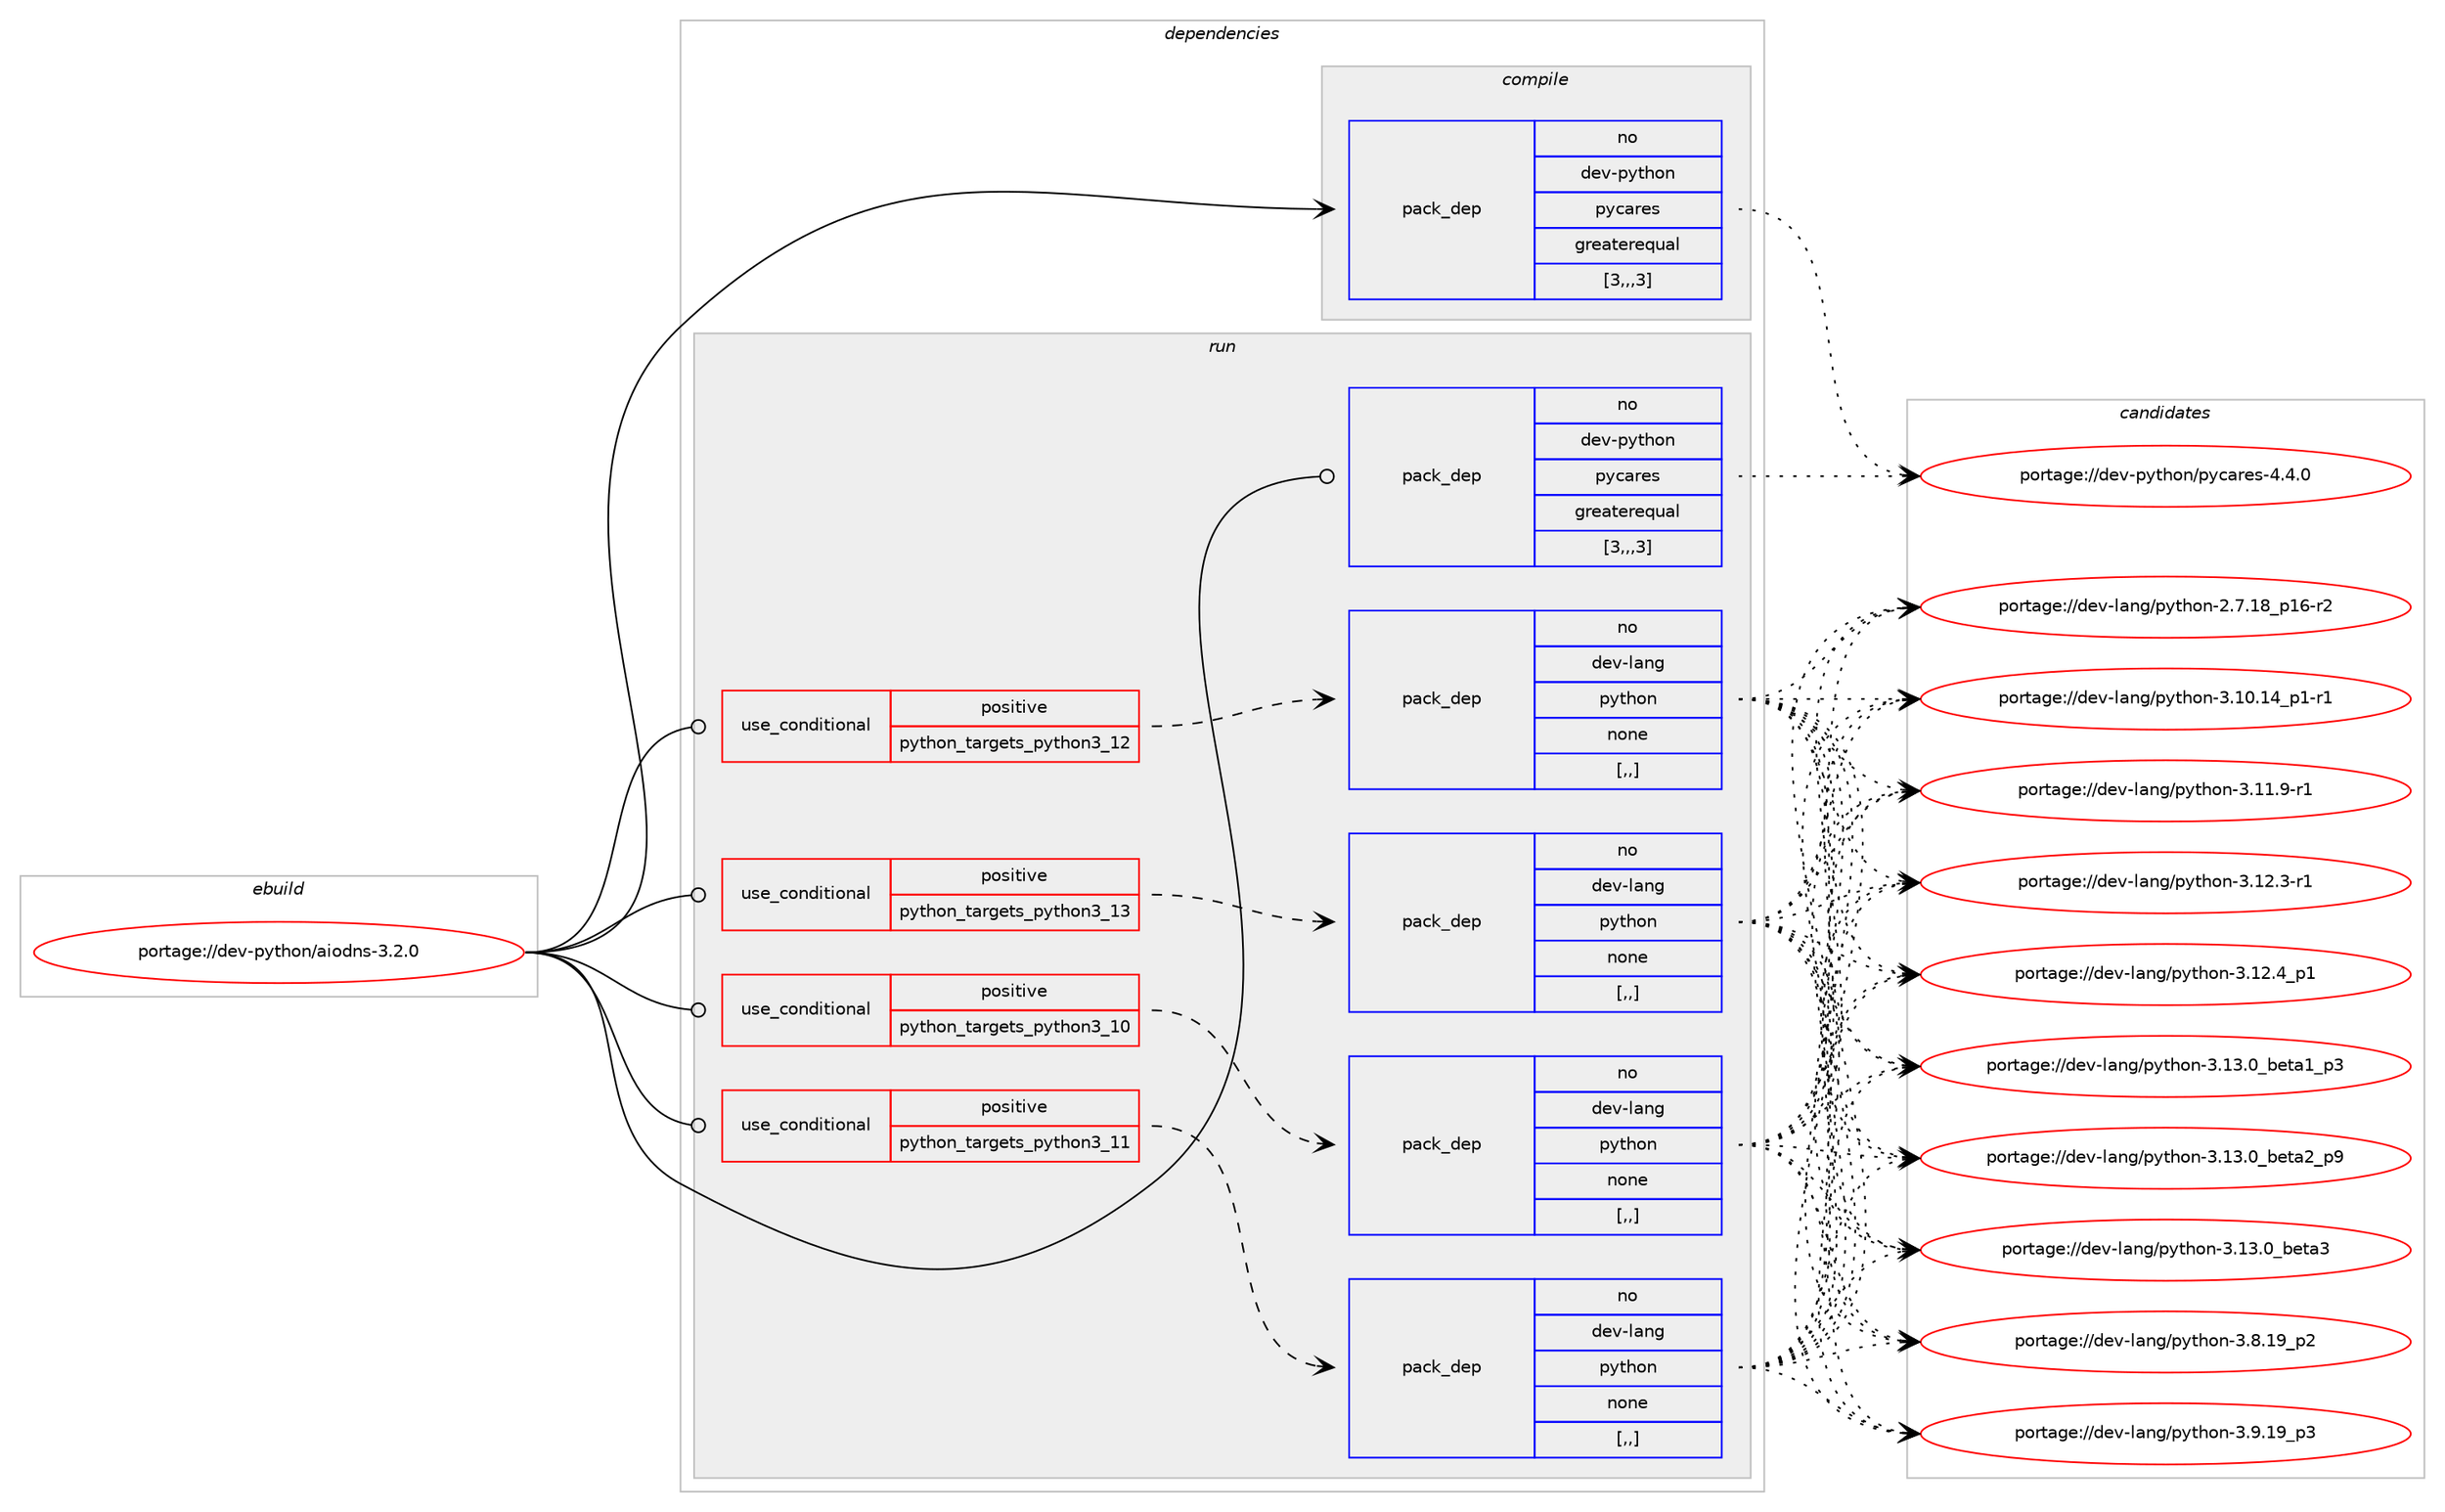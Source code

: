 digraph prolog {

# *************
# Graph options
# *************

newrank=true;
concentrate=true;
compound=true;
graph [rankdir=LR,fontname=Helvetica,fontsize=10,ranksep=1.5];#, ranksep=2.5, nodesep=0.2];
edge  [arrowhead=vee];
node  [fontname=Helvetica,fontsize=10];

# **********
# The ebuild
# **********

subgraph cluster_leftcol {
color=gray;
rank=same;
label=<<i>ebuild</i>>;
id [label="portage://dev-python/aiodns-3.2.0", color=red, width=4, href="../dev-python/aiodns-3.2.0.svg"];
}

# ****************
# The dependencies
# ****************

subgraph cluster_midcol {
color=gray;
label=<<i>dependencies</i>>;
subgraph cluster_compile {
fillcolor="#eeeeee";
style=filled;
label=<<i>compile</i>>;
subgraph pack107162 {
dependency138244 [label=<<TABLE BORDER="0" CELLBORDER="1" CELLSPACING="0" CELLPADDING="4" WIDTH="220"><TR><TD ROWSPAN="6" CELLPADDING="30">pack_dep</TD></TR><TR><TD WIDTH="110">no</TD></TR><TR><TD>dev-python</TD></TR><TR><TD>pycares</TD></TR><TR><TD>greaterequal</TD></TR><TR><TD>[3,,,3]</TD></TR></TABLE>>, shape=none, color=blue];
}
id:e -> dependency138244:w [weight=20,style="solid",arrowhead="vee"];
}
subgraph cluster_compileandrun {
fillcolor="#eeeeee";
style=filled;
label=<<i>compile and run</i>>;
}
subgraph cluster_run {
fillcolor="#eeeeee";
style=filled;
label=<<i>run</i>>;
subgraph cond29873 {
dependency138245 [label=<<TABLE BORDER="0" CELLBORDER="1" CELLSPACING="0" CELLPADDING="4"><TR><TD ROWSPAN="3" CELLPADDING="10">use_conditional</TD></TR><TR><TD>positive</TD></TR><TR><TD>python_targets_python3_10</TD></TR></TABLE>>, shape=none, color=red];
subgraph pack107163 {
dependency138246 [label=<<TABLE BORDER="0" CELLBORDER="1" CELLSPACING="0" CELLPADDING="4" WIDTH="220"><TR><TD ROWSPAN="6" CELLPADDING="30">pack_dep</TD></TR><TR><TD WIDTH="110">no</TD></TR><TR><TD>dev-lang</TD></TR><TR><TD>python</TD></TR><TR><TD>none</TD></TR><TR><TD>[,,]</TD></TR></TABLE>>, shape=none, color=blue];
}
dependency138245:e -> dependency138246:w [weight=20,style="dashed",arrowhead="vee"];
}
id:e -> dependency138245:w [weight=20,style="solid",arrowhead="odot"];
subgraph cond29874 {
dependency138247 [label=<<TABLE BORDER="0" CELLBORDER="1" CELLSPACING="0" CELLPADDING="4"><TR><TD ROWSPAN="3" CELLPADDING="10">use_conditional</TD></TR><TR><TD>positive</TD></TR><TR><TD>python_targets_python3_11</TD></TR></TABLE>>, shape=none, color=red];
subgraph pack107164 {
dependency138248 [label=<<TABLE BORDER="0" CELLBORDER="1" CELLSPACING="0" CELLPADDING="4" WIDTH="220"><TR><TD ROWSPAN="6" CELLPADDING="30">pack_dep</TD></TR><TR><TD WIDTH="110">no</TD></TR><TR><TD>dev-lang</TD></TR><TR><TD>python</TD></TR><TR><TD>none</TD></TR><TR><TD>[,,]</TD></TR></TABLE>>, shape=none, color=blue];
}
dependency138247:e -> dependency138248:w [weight=20,style="dashed",arrowhead="vee"];
}
id:e -> dependency138247:w [weight=20,style="solid",arrowhead="odot"];
subgraph cond29875 {
dependency138249 [label=<<TABLE BORDER="0" CELLBORDER="1" CELLSPACING="0" CELLPADDING="4"><TR><TD ROWSPAN="3" CELLPADDING="10">use_conditional</TD></TR><TR><TD>positive</TD></TR><TR><TD>python_targets_python3_12</TD></TR></TABLE>>, shape=none, color=red];
subgraph pack107165 {
dependency138250 [label=<<TABLE BORDER="0" CELLBORDER="1" CELLSPACING="0" CELLPADDING="4" WIDTH="220"><TR><TD ROWSPAN="6" CELLPADDING="30">pack_dep</TD></TR><TR><TD WIDTH="110">no</TD></TR><TR><TD>dev-lang</TD></TR><TR><TD>python</TD></TR><TR><TD>none</TD></TR><TR><TD>[,,]</TD></TR></TABLE>>, shape=none, color=blue];
}
dependency138249:e -> dependency138250:w [weight=20,style="dashed",arrowhead="vee"];
}
id:e -> dependency138249:w [weight=20,style="solid",arrowhead="odot"];
subgraph cond29876 {
dependency138251 [label=<<TABLE BORDER="0" CELLBORDER="1" CELLSPACING="0" CELLPADDING="4"><TR><TD ROWSPAN="3" CELLPADDING="10">use_conditional</TD></TR><TR><TD>positive</TD></TR><TR><TD>python_targets_python3_13</TD></TR></TABLE>>, shape=none, color=red];
subgraph pack107166 {
dependency138252 [label=<<TABLE BORDER="0" CELLBORDER="1" CELLSPACING="0" CELLPADDING="4" WIDTH="220"><TR><TD ROWSPAN="6" CELLPADDING="30">pack_dep</TD></TR><TR><TD WIDTH="110">no</TD></TR><TR><TD>dev-lang</TD></TR><TR><TD>python</TD></TR><TR><TD>none</TD></TR><TR><TD>[,,]</TD></TR></TABLE>>, shape=none, color=blue];
}
dependency138251:e -> dependency138252:w [weight=20,style="dashed",arrowhead="vee"];
}
id:e -> dependency138251:w [weight=20,style="solid",arrowhead="odot"];
subgraph pack107167 {
dependency138253 [label=<<TABLE BORDER="0" CELLBORDER="1" CELLSPACING="0" CELLPADDING="4" WIDTH="220"><TR><TD ROWSPAN="6" CELLPADDING="30">pack_dep</TD></TR><TR><TD WIDTH="110">no</TD></TR><TR><TD>dev-python</TD></TR><TR><TD>pycares</TD></TR><TR><TD>greaterequal</TD></TR><TR><TD>[3,,,3]</TD></TR></TABLE>>, shape=none, color=blue];
}
id:e -> dependency138253:w [weight=20,style="solid",arrowhead="odot"];
}
}

# **************
# The candidates
# **************

subgraph cluster_choices {
rank=same;
color=gray;
label=<<i>candidates</i>>;

subgraph choice107162 {
color=black;
nodesep=1;
choice10010111845112121116104111110471121219997114101115455246524648 [label="portage://dev-python/pycares-4.4.0", color=red, width=4,href="../dev-python/pycares-4.4.0.svg"];
dependency138244:e -> choice10010111845112121116104111110471121219997114101115455246524648:w [style=dotted,weight="100"];
}
subgraph choice107163 {
color=black;
nodesep=1;
choice100101118451089711010347112121116104111110455046554649569511249544511450 [label="portage://dev-lang/python-2.7.18_p16-r2", color=red, width=4,href="../dev-lang/python-2.7.18_p16-r2.svg"];
choice100101118451089711010347112121116104111110455146494846495295112494511449 [label="portage://dev-lang/python-3.10.14_p1-r1", color=red, width=4,href="../dev-lang/python-3.10.14_p1-r1.svg"];
choice100101118451089711010347112121116104111110455146494946574511449 [label="portage://dev-lang/python-3.11.9-r1", color=red, width=4,href="../dev-lang/python-3.11.9-r1.svg"];
choice100101118451089711010347112121116104111110455146495046514511449 [label="portage://dev-lang/python-3.12.3-r1", color=red, width=4,href="../dev-lang/python-3.12.3-r1.svg"];
choice100101118451089711010347112121116104111110455146495046529511249 [label="portage://dev-lang/python-3.12.4_p1", color=red, width=4,href="../dev-lang/python-3.12.4_p1.svg"];
choice10010111845108971101034711212111610411111045514649514648959810111697499511251 [label="portage://dev-lang/python-3.13.0_beta1_p3", color=red, width=4,href="../dev-lang/python-3.13.0_beta1_p3.svg"];
choice10010111845108971101034711212111610411111045514649514648959810111697509511257 [label="portage://dev-lang/python-3.13.0_beta2_p9", color=red, width=4,href="../dev-lang/python-3.13.0_beta2_p9.svg"];
choice1001011184510897110103471121211161041111104551464951464895981011169751 [label="portage://dev-lang/python-3.13.0_beta3", color=red, width=4,href="../dev-lang/python-3.13.0_beta3.svg"];
choice100101118451089711010347112121116104111110455146564649579511250 [label="portage://dev-lang/python-3.8.19_p2", color=red, width=4,href="../dev-lang/python-3.8.19_p2.svg"];
choice100101118451089711010347112121116104111110455146574649579511251 [label="portage://dev-lang/python-3.9.19_p3", color=red, width=4,href="../dev-lang/python-3.9.19_p3.svg"];
dependency138246:e -> choice100101118451089711010347112121116104111110455046554649569511249544511450:w [style=dotted,weight="100"];
dependency138246:e -> choice100101118451089711010347112121116104111110455146494846495295112494511449:w [style=dotted,weight="100"];
dependency138246:e -> choice100101118451089711010347112121116104111110455146494946574511449:w [style=dotted,weight="100"];
dependency138246:e -> choice100101118451089711010347112121116104111110455146495046514511449:w [style=dotted,weight="100"];
dependency138246:e -> choice100101118451089711010347112121116104111110455146495046529511249:w [style=dotted,weight="100"];
dependency138246:e -> choice10010111845108971101034711212111610411111045514649514648959810111697499511251:w [style=dotted,weight="100"];
dependency138246:e -> choice10010111845108971101034711212111610411111045514649514648959810111697509511257:w [style=dotted,weight="100"];
dependency138246:e -> choice1001011184510897110103471121211161041111104551464951464895981011169751:w [style=dotted,weight="100"];
dependency138246:e -> choice100101118451089711010347112121116104111110455146564649579511250:w [style=dotted,weight="100"];
dependency138246:e -> choice100101118451089711010347112121116104111110455146574649579511251:w [style=dotted,weight="100"];
}
subgraph choice107164 {
color=black;
nodesep=1;
choice100101118451089711010347112121116104111110455046554649569511249544511450 [label="portage://dev-lang/python-2.7.18_p16-r2", color=red, width=4,href="../dev-lang/python-2.7.18_p16-r2.svg"];
choice100101118451089711010347112121116104111110455146494846495295112494511449 [label="portage://dev-lang/python-3.10.14_p1-r1", color=red, width=4,href="../dev-lang/python-3.10.14_p1-r1.svg"];
choice100101118451089711010347112121116104111110455146494946574511449 [label="portage://dev-lang/python-3.11.9-r1", color=red, width=4,href="../dev-lang/python-3.11.9-r1.svg"];
choice100101118451089711010347112121116104111110455146495046514511449 [label="portage://dev-lang/python-3.12.3-r1", color=red, width=4,href="../dev-lang/python-3.12.3-r1.svg"];
choice100101118451089711010347112121116104111110455146495046529511249 [label="portage://dev-lang/python-3.12.4_p1", color=red, width=4,href="../dev-lang/python-3.12.4_p1.svg"];
choice10010111845108971101034711212111610411111045514649514648959810111697499511251 [label="portage://dev-lang/python-3.13.0_beta1_p3", color=red, width=4,href="../dev-lang/python-3.13.0_beta1_p3.svg"];
choice10010111845108971101034711212111610411111045514649514648959810111697509511257 [label="portage://dev-lang/python-3.13.0_beta2_p9", color=red, width=4,href="../dev-lang/python-3.13.0_beta2_p9.svg"];
choice1001011184510897110103471121211161041111104551464951464895981011169751 [label="portage://dev-lang/python-3.13.0_beta3", color=red, width=4,href="../dev-lang/python-3.13.0_beta3.svg"];
choice100101118451089711010347112121116104111110455146564649579511250 [label="portage://dev-lang/python-3.8.19_p2", color=red, width=4,href="../dev-lang/python-3.8.19_p2.svg"];
choice100101118451089711010347112121116104111110455146574649579511251 [label="portage://dev-lang/python-3.9.19_p3", color=red, width=4,href="../dev-lang/python-3.9.19_p3.svg"];
dependency138248:e -> choice100101118451089711010347112121116104111110455046554649569511249544511450:w [style=dotted,weight="100"];
dependency138248:e -> choice100101118451089711010347112121116104111110455146494846495295112494511449:w [style=dotted,weight="100"];
dependency138248:e -> choice100101118451089711010347112121116104111110455146494946574511449:w [style=dotted,weight="100"];
dependency138248:e -> choice100101118451089711010347112121116104111110455146495046514511449:w [style=dotted,weight="100"];
dependency138248:e -> choice100101118451089711010347112121116104111110455146495046529511249:w [style=dotted,weight="100"];
dependency138248:e -> choice10010111845108971101034711212111610411111045514649514648959810111697499511251:w [style=dotted,weight="100"];
dependency138248:e -> choice10010111845108971101034711212111610411111045514649514648959810111697509511257:w [style=dotted,weight="100"];
dependency138248:e -> choice1001011184510897110103471121211161041111104551464951464895981011169751:w [style=dotted,weight="100"];
dependency138248:e -> choice100101118451089711010347112121116104111110455146564649579511250:w [style=dotted,weight="100"];
dependency138248:e -> choice100101118451089711010347112121116104111110455146574649579511251:w [style=dotted,weight="100"];
}
subgraph choice107165 {
color=black;
nodesep=1;
choice100101118451089711010347112121116104111110455046554649569511249544511450 [label="portage://dev-lang/python-2.7.18_p16-r2", color=red, width=4,href="../dev-lang/python-2.7.18_p16-r2.svg"];
choice100101118451089711010347112121116104111110455146494846495295112494511449 [label="portage://dev-lang/python-3.10.14_p1-r1", color=red, width=4,href="../dev-lang/python-3.10.14_p1-r1.svg"];
choice100101118451089711010347112121116104111110455146494946574511449 [label="portage://dev-lang/python-3.11.9-r1", color=red, width=4,href="../dev-lang/python-3.11.9-r1.svg"];
choice100101118451089711010347112121116104111110455146495046514511449 [label="portage://dev-lang/python-3.12.3-r1", color=red, width=4,href="../dev-lang/python-3.12.3-r1.svg"];
choice100101118451089711010347112121116104111110455146495046529511249 [label="portage://dev-lang/python-3.12.4_p1", color=red, width=4,href="../dev-lang/python-3.12.4_p1.svg"];
choice10010111845108971101034711212111610411111045514649514648959810111697499511251 [label="portage://dev-lang/python-3.13.0_beta1_p3", color=red, width=4,href="../dev-lang/python-3.13.0_beta1_p3.svg"];
choice10010111845108971101034711212111610411111045514649514648959810111697509511257 [label="portage://dev-lang/python-3.13.0_beta2_p9", color=red, width=4,href="../dev-lang/python-3.13.0_beta2_p9.svg"];
choice1001011184510897110103471121211161041111104551464951464895981011169751 [label="portage://dev-lang/python-3.13.0_beta3", color=red, width=4,href="../dev-lang/python-3.13.0_beta3.svg"];
choice100101118451089711010347112121116104111110455146564649579511250 [label="portage://dev-lang/python-3.8.19_p2", color=red, width=4,href="../dev-lang/python-3.8.19_p2.svg"];
choice100101118451089711010347112121116104111110455146574649579511251 [label="portage://dev-lang/python-3.9.19_p3", color=red, width=4,href="../dev-lang/python-3.9.19_p3.svg"];
dependency138250:e -> choice100101118451089711010347112121116104111110455046554649569511249544511450:w [style=dotted,weight="100"];
dependency138250:e -> choice100101118451089711010347112121116104111110455146494846495295112494511449:w [style=dotted,weight="100"];
dependency138250:e -> choice100101118451089711010347112121116104111110455146494946574511449:w [style=dotted,weight="100"];
dependency138250:e -> choice100101118451089711010347112121116104111110455146495046514511449:w [style=dotted,weight="100"];
dependency138250:e -> choice100101118451089711010347112121116104111110455146495046529511249:w [style=dotted,weight="100"];
dependency138250:e -> choice10010111845108971101034711212111610411111045514649514648959810111697499511251:w [style=dotted,weight="100"];
dependency138250:e -> choice10010111845108971101034711212111610411111045514649514648959810111697509511257:w [style=dotted,weight="100"];
dependency138250:e -> choice1001011184510897110103471121211161041111104551464951464895981011169751:w [style=dotted,weight="100"];
dependency138250:e -> choice100101118451089711010347112121116104111110455146564649579511250:w [style=dotted,weight="100"];
dependency138250:e -> choice100101118451089711010347112121116104111110455146574649579511251:w [style=dotted,weight="100"];
}
subgraph choice107166 {
color=black;
nodesep=1;
choice100101118451089711010347112121116104111110455046554649569511249544511450 [label="portage://dev-lang/python-2.7.18_p16-r2", color=red, width=4,href="../dev-lang/python-2.7.18_p16-r2.svg"];
choice100101118451089711010347112121116104111110455146494846495295112494511449 [label="portage://dev-lang/python-3.10.14_p1-r1", color=red, width=4,href="../dev-lang/python-3.10.14_p1-r1.svg"];
choice100101118451089711010347112121116104111110455146494946574511449 [label="portage://dev-lang/python-3.11.9-r1", color=red, width=4,href="../dev-lang/python-3.11.9-r1.svg"];
choice100101118451089711010347112121116104111110455146495046514511449 [label="portage://dev-lang/python-3.12.3-r1", color=red, width=4,href="../dev-lang/python-3.12.3-r1.svg"];
choice100101118451089711010347112121116104111110455146495046529511249 [label="portage://dev-lang/python-3.12.4_p1", color=red, width=4,href="../dev-lang/python-3.12.4_p1.svg"];
choice10010111845108971101034711212111610411111045514649514648959810111697499511251 [label="portage://dev-lang/python-3.13.0_beta1_p3", color=red, width=4,href="../dev-lang/python-3.13.0_beta1_p3.svg"];
choice10010111845108971101034711212111610411111045514649514648959810111697509511257 [label="portage://dev-lang/python-3.13.0_beta2_p9", color=red, width=4,href="../dev-lang/python-3.13.0_beta2_p9.svg"];
choice1001011184510897110103471121211161041111104551464951464895981011169751 [label="portage://dev-lang/python-3.13.0_beta3", color=red, width=4,href="../dev-lang/python-3.13.0_beta3.svg"];
choice100101118451089711010347112121116104111110455146564649579511250 [label="portage://dev-lang/python-3.8.19_p2", color=red, width=4,href="../dev-lang/python-3.8.19_p2.svg"];
choice100101118451089711010347112121116104111110455146574649579511251 [label="portage://dev-lang/python-3.9.19_p3", color=red, width=4,href="../dev-lang/python-3.9.19_p3.svg"];
dependency138252:e -> choice100101118451089711010347112121116104111110455046554649569511249544511450:w [style=dotted,weight="100"];
dependency138252:e -> choice100101118451089711010347112121116104111110455146494846495295112494511449:w [style=dotted,weight="100"];
dependency138252:e -> choice100101118451089711010347112121116104111110455146494946574511449:w [style=dotted,weight="100"];
dependency138252:e -> choice100101118451089711010347112121116104111110455146495046514511449:w [style=dotted,weight="100"];
dependency138252:e -> choice100101118451089711010347112121116104111110455146495046529511249:w [style=dotted,weight="100"];
dependency138252:e -> choice10010111845108971101034711212111610411111045514649514648959810111697499511251:w [style=dotted,weight="100"];
dependency138252:e -> choice10010111845108971101034711212111610411111045514649514648959810111697509511257:w [style=dotted,weight="100"];
dependency138252:e -> choice1001011184510897110103471121211161041111104551464951464895981011169751:w [style=dotted,weight="100"];
dependency138252:e -> choice100101118451089711010347112121116104111110455146564649579511250:w [style=dotted,weight="100"];
dependency138252:e -> choice100101118451089711010347112121116104111110455146574649579511251:w [style=dotted,weight="100"];
}
subgraph choice107167 {
color=black;
nodesep=1;
choice10010111845112121116104111110471121219997114101115455246524648 [label="portage://dev-python/pycares-4.4.0", color=red, width=4,href="../dev-python/pycares-4.4.0.svg"];
dependency138253:e -> choice10010111845112121116104111110471121219997114101115455246524648:w [style=dotted,weight="100"];
}
}

}
